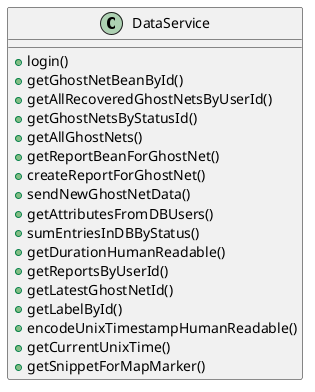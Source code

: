 
    @startuml
    class DataService {
        +login()
        +getGhostNetBeanById()
        +getAllRecoveredGhostNetsByUserId()
        +getGhostNetsByStatusId()
        +getAllGhostNets()
        +getReportBeanForGhostNet()
        +createReportForGhostNet()
        +sendNewGhostNetData()
        +getAttributesFromDBUsers()
        +sumEntriesInDBByStatus()
        +getDurationHumanReadable()
        +getReportsByUserId()
        +getLatestGhostNetId()
        +getLabelById()
        +encodeUnixTimestampHumanReadable()
        +getCurrentUnixTime()
        +getSnippetForMapMarker()
    }
    @enduml
    